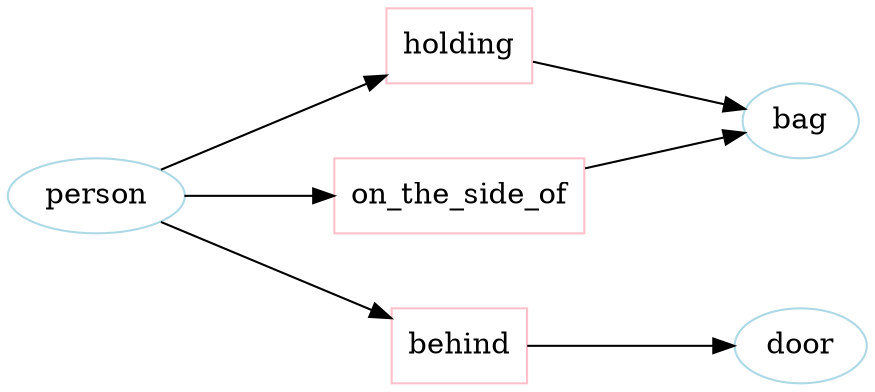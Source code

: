 digraph G {
	nodesep=0.5 overlap=false rankdir=LR ranksep=1.0 splines=line
	l_person [label=person color=lightblue shape=ellipse]
	r_bag [label=bag color=lightblue shape=ellipse]
	r_door [label=door color=lightblue shape=ellipse]
	m_holding_bag [label=holding color=pink shape=box]
	m_on_the_side_of_bag [label=on_the_side_of color=pink shape=box]
	m_behind_door [label=behind color=pink shape=box]
	m_on_the_side_of_bag -> r_bag
	l_person -> m_holding_bag
	l_person -> m_behind_door
	m_holding_bag -> r_bag
	m_behind_door -> r_door
	l_person -> m_on_the_side_of_bag
	{
		rank=same
		l_person
	}
	{
		rank=same
		m_holding_bag
		m_on_the_side_of_bag
		m_behind_door
	}
	{
		rank=same
		r_bag
		r_door
	}
}
